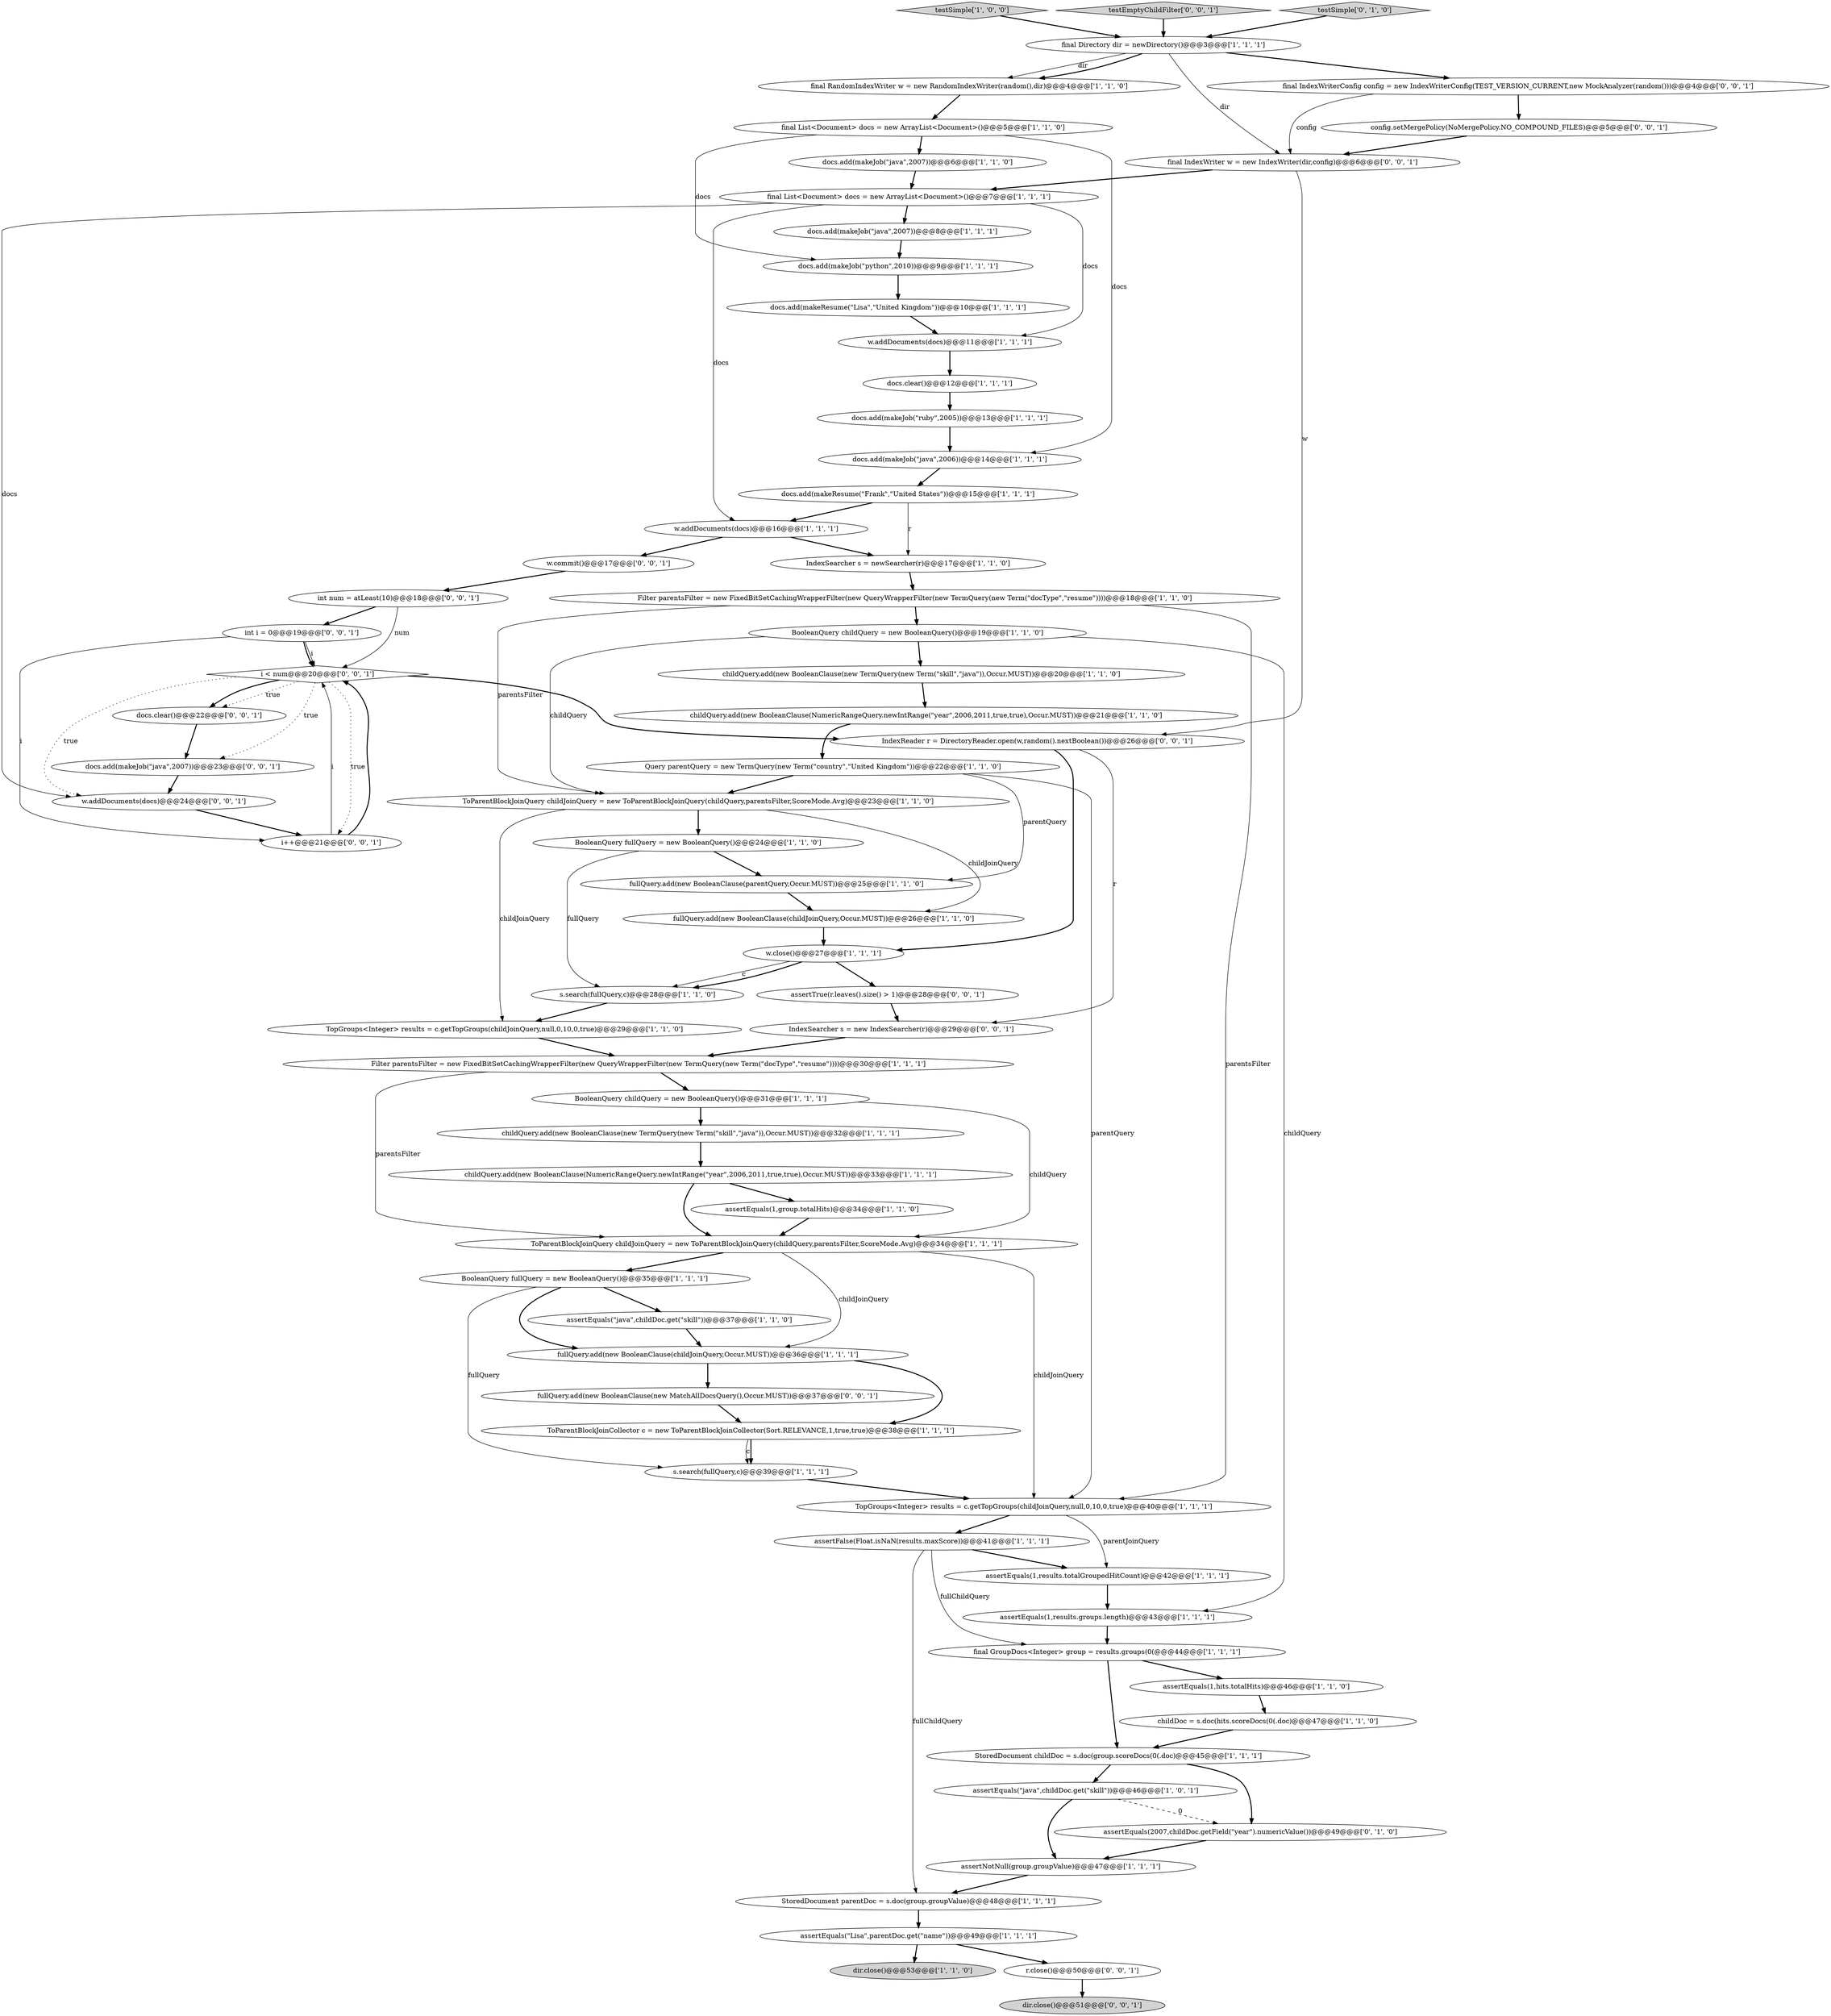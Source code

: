 digraph {
14 [style = filled, label = "final Directory dir = newDirectory()@@@3@@@['1', '1', '1']", fillcolor = white, shape = ellipse image = "AAA0AAABBB1BBB"];
19 [style = filled, label = "childDoc = s.doc(hits.scoreDocs(0(.doc)@@@47@@@['1', '1', '0']", fillcolor = white, shape = ellipse image = "AAA0AAABBB1BBB"];
36 [style = filled, label = "assertEquals(1,results.groups.length)@@@43@@@['1', '1', '1']", fillcolor = white, shape = ellipse image = "AAA0AAABBB1BBB"];
26 [style = filled, label = "TopGroups<Integer> results = c.getTopGroups(childJoinQuery,null,0,10,0,true)@@@29@@@['1', '1', '0']", fillcolor = white, shape = ellipse image = "AAA0AAABBB1BBB"];
5 [style = filled, label = "assertEquals(\"java\",childDoc.get(\"skill\"))@@@46@@@['1', '0', '1']", fillcolor = white, shape = ellipse image = "AAA0AAABBB1BBB"];
37 [style = filled, label = "Filter parentsFilter = new FixedBitSetCachingWrapperFilter(new QueryWrapperFilter(new TermQuery(new Term(\"docType\",\"resume\"))))@@@30@@@['1', '1', '1']", fillcolor = white, shape = ellipse image = "AAA0AAABBB1BBB"];
39 [style = filled, label = "docs.add(makeResume(\"Frank\",\"United States\"))@@@15@@@['1', '1', '1']", fillcolor = white, shape = ellipse image = "AAA0AAABBB1BBB"];
40 [style = filled, label = "BooleanQuery fullQuery = new BooleanQuery()@@@24@@@['1', '1', '0']", fillcolor = white, shape = ellipse image = "AAA0AAABBB1BBB"];
46 [style = filled, label = "final GroupDocs<Integer> group = results.groups(0(@@@44@@@['1', '1', '1']", fillcolor = white, shape = ellipse image = "AAA0AAABBB1BBB"];
8 [style = filled, label = "childQuery.add(new BooleanClause(new TermQuery(new Term(\"skill\",\"java\")),Occur.MUST))@@@20@@@['1', '1', '0']", fillcolor = white, shape = ellipse image = "AAA0AAABBB1BBB"];
61 [style = filled, label = "final IndexWriter w = new IndexWriter(dir,config)@@@6@@@['0', '0', '1']", fillcolor = white, shape = ellipse image = "AAA0AAABBB3BBB"];
67 [style = filled, label = "IndexReader r = DirectoryReader.open(w,random().nextBoolean())@@@26@@@['0', '0', '1']", fillcolor = white, shape = ellipse image = "AAA0AAABBB3BBB"];
34 [style = filled, label = "docs.add(makeJob(\"python\",2010))@@@9@@@['1', '1', '1']", fillcolor = white, shape = ellipse image = "AAA0AAABBB1BBB"];
59 [style = filled, label = "fullQuery.add(new BooleanClause(new MatchAllDocsQuery(),Occur.MUST))@@@37@@@['0', '0', '1']", fillcolor = white, shape = ellipse image = "AAA0AAABBB3BBB"];
69 [style = filled, label = "final IndexWriterConfig config = new IndexWriterConfig(TEST_VERSION_CURRENT,new MockAnalyzer(random()))@@@4@@@['0', '0', '1']", fillcolor = white, shape = ellipse image = "AAA0AAABBB3BBB"];
65 [style = filled, label = "docs.add(makeJob(\"java\",2007))@@@23@@@['0', '0', '1']", fillcolor = white, shape = ellipse image = "AAA0AAABBB3BBB"];
9 [style = filled, label = "ToParentBlockJoinQuery childJoinQuery = new ToParentBlockJoinQuery(childQuery,parentsFilter,ScoreMode.Avg)@@@23@@@['1', '1', '0']", fillcolor = white, shape = ellipse image = "AAA0AAABBB1BBB"];
51 [style = filled, label = "docs.add(makeResume(\"Lisa\",\"United Kingdom\"))@@@10@@@['1', '1', '1']", fillcolor = white, shape = ellipse image = "AAA0AAABBB1BBB"];
16 [style = filled, label = "fullQuery.add(new BooleanClause(childJoinQuery,Occur.MUST))@@@26@@@['1', '1', '0']", fillcolor = white, shape = ellipse image = "AAA0AAABBB1BBB"];
7 [style = filled, label = "w.addDocuments(docs)@@@16@@@['1', '1', '1']", fillcolor = white, shape = ellipse image = "AAA0AAABBB1BBB"];
11 [style = filled, label = "docs.clear()@@@12@@@['1', '1', '1']", fillcolor = white, shape = ellipse image = "AAA0AAABBB1BBB"];
48 [style = filled, label = "childQuery.add(new BooleanClause(NumericRangeQuery.newIntRange(\"year\",2006,2011,true,true),Occur.MUST))@@@21@@@['1', '1', '0']", fillcolor = white, shape = ellipse image = "AAA0AAABBB1BBB"];
42 [style = filled, label = "ToParentBlockJoinCollector c = new ToParentBlockJoinCollector(Sort.RELEVANCE,1,true,true)@@@38@@@['1', '1', '1']", fillcolor = white, shape = ellipse image = "AAA0AAABBB1BBB"];
44 [style = filled, label = "testSimple['1', '0', '0']", fillcolor = lightgray, shape = diamond image = "AAA0AAABBB1BBB"];
54 [style = filled, label = "IndexSearcher s = new IndexSearcher(r)@@@29@@@['0', '0', '1']", fillcolor = white, shape = ellipse image = "AAA0AAABBB3BBB"];
43 [style = filled, label = "s.search(fullQuery,c)@@@28@@@['1', '1', '0']", fillcolor = white, shape = ellipse image = "AAA0AAABBB1BBB"];
15 [style = filled, label = "BooleanQuery childQuery = new BooleanQuery()@@@19@@@['1', '1', '0']", fillcolor = white, shape = ellipse image = "AAA0AAABBB1BBB"];
58 [style = filled, label = "int num = atLeast(10)@@@18@@@['0', '0', '1']", fillcolor = white, shape = ellipse image = "AAA0AAABBB3BBB"];
63 [style = filled, label = "w.commit()@@@17@@@['0', '0', '1']", fillcolor = white, shape = ellipse image = "AAA0AAABBB3BBB"];
47 [style = filled, label = "dir.close()@@@53@@@['1', '1', '0']", fillcolor = lightgray, shape = ellipse image = "AAA0AAABBB1BBB"];
56 [style = filled, label = "testEmptyChildFilter['0', '0', '1']", fillcolor = lightgray, shape = diamond image = "AAA0AAABBB3BBB"];
62 [style = filled, label = "docs.clear()@@@22@@@['0', '0', '1']", fillcolor = white, shape = ellipse image = "AAA0AAABBB3BBB"];
20 [style = filled, label = "ToParentBlockJoinQuery childJoinQuery = new ToParentBlockJoinQuery(childQuery,parentsFilter,ScoreMode.Avg)@@@34@@@['1', '1', '1']", fillcolor = white, shape = ellipse image = "AAA0AAABBB1BBB"];
57 [style = filled, label = "w.addDocuments(docs)@@@24@@@['0', '0', '1']", fillcolor = white, shape = ellipse image = "AAA0AAABBB3BBB"];
38 [style = filled, label = "StoredDocument childDoc = s.doc(group.scoreDocs(0(.doc)@@@45@@@['1', '1', '1']", fillcolor = white, shape = ellipse image = "AAA0AAABBB1BBB"];
68 [style = filled, label = "r.close()@@@50@@@['0', '0', '1']", fillcolor = white, shape = ellipse image = "AAA0AAABBB3BBB"];
31 [style = filled, label = "assertEquals(\"Lisa\",parentDoc.get(\"name\"))@@@49@@@['1', '1', '1']", fillcolor = white, shape = ellipse image = "AAA0AAABBB1BBB"];
28 [style = filled, label = "Query parentQuery = new TermQuery(new Term(\"country\",\"United Kingdom\"))@@@22@@@['1', '1', '0']", fillcolor = white, shape = ellipse image = "AAA0AAABBB1BBB"];
13 [style = filled, label = "fullQuery.add(new BooleanClause(childJoinQuery,Occur.MUST))@@@36@@@['1', '1', '1']", fillcolor = white, shape = ellipse image = "AAA0AAABBB1BBB"];
21 [style = filled, label = "Filter parentsFilter = new FixedBitSetCachingWrapperFilter(new QueryWrapperFilter(new TermQuery(new Term(\"docType\",\"resume\"))))@@@18@@@['1', '1', '0']", fillcolor = white, shape = ellipse image = "AAA0AAABBB1BBB"];
30 [style = filled, label = "s.search(fullQuery,c)@@@39@@@['1', '1', '1']", fillcolor = white, shape = ellipse image = "AAA0AAABBB1BBB"];
52 [style = filled, label = "assertEquals(2007,childDoc.getField(\"year\").numericValue())@@@49@@@['0', '1', '0']", fillcolor = white, shape = ellipse image = "AAA1AAABBB2BBB"];
50 [style = filled, label = "TopGroups<Integer> results = c.getTopGroups(childJoinQuery,null,0,10,0,true)@@@40@@@['1', '1', '1']", fillcolor = white, shape = ellipse image = "AAA0AAABBB1BBB"];
64 [style = filled, label = "config.setMergePolicy(NoMergePolicy.NO_COMPOUND_FILES)@@@5@@@['0', '0', '1']", fillcolor = white, shape = ellipse image = "AAA0AAABBB3BBB"];
17 [style = filled, label = "assertEquals(1,hits.totalHits)@@@46@@@['1', '1', '0']", fillcolor = white, shape = ellipse image = "AAA0AAABBB1BBB"];
29 [style = filled, label = "assertNotNull(group.groupValue)@@@47@@@['1', '1', '1']", fillcolor = white, shape = ellipse image = "AAA0AAABBB1BBB"];
3 [style = filled, label = "StoredDocument parentDoc = s.doc(group.groupValue)@@@48@@@['1', '1', '1']", fillcolor = white, shape = ellipse image = "AAA0AAABBB1BBB"];
10 [style = filled, label = "docs.add(makeJob(\"java\",2007))@@@6@@@['1', '1', '0']", fillcolor = white, shape = ellipse image = "AAA0AAABBB1BBB"];
12 [style = filled, label = "assertEquals(1,group.totalHits)@@@34@@@['1', '1', '0']", fillcolor = white, shape = ellipse image = "AAA0AAABBB1BBB"];
71 [style = filled, label = "i < num@@@20@@@['0', '0', '1']", fillcolor = white, shape = diamond image = "AAA0AAABBB3BBB"];
6 [style = filled, label = "docs.add(makeJob(\"ruby\",2005))@@@13@@@['1', '1', '1']", fillcolor = white, shape = ellipse image = "AAA0AAABBB1BBB"];
24 [style = filled, label = "w.close()@@@27@@@['1', '1', '1']", fillcolor = white, shape = ellipse image = "AAA0AAABBB1BBB"];
2 [style = filled, label = "w.addDocuments(docs)@@@11@@@['1', '1', '1']", fillcolor = white, shape = ellipse image = "AAA0AAABBB1BBB"];
4 [style = filled, label = "IndexSearcher s = newSearcher(r)@@@17@@@['1', '1', '0']", fillcolor = white, shape = ellipse image = "AAA0AAABBB1BBB"];
22 [style = filled, label = "fullQuery.add(new BooleanClause(parentQuery,Occur.MUST))@@@25@@@['1', '1', '0']", fillcolor = white, shape = ellipse image = "AAA0AAABBB1BBB"];
33 [style = filled, label = "assertFalse(Float.isNaN(results.maxScore))@@@41@@@['1', '1', '1']", fillcolor = white, shape = ellipse image = "AAA0AAABBB1BBB"];
35 [style = filled, label = "childQuery.add(new BooleanClause(NumericRangeQuery.newIntRange(\"year\",2006,2011,true,true),Occur.MUST))@@@33@@@['1', '1', '1']", fillcolor = white, shape = ellipse image = "AAA0AAABBB1BBB"];
45 [style = filled, label = "final RandomIndexWriter w = new RandomIndexWriter(random(),dir)@@@4@@@['1', '1', '0']", fillcolor = white, shape = ellipse image = "AAA0AAABBB1BBB"];
66 [style = filled, label = "assertTrue(r.leaves().size() > 1)@@@28@@@['0', '0', '1']", fillcolor = white, shape = ellipse image = "AAA0AAABBB3BBB"];
53 [style = filled, label = "testSimple['0', '1', '0']", fillcolor = lightgray, shape = diamond image = "AAA0AAABBB2BBB"];
27 [style = filled, label = "assertEquals(1,results.totalGroupedHitCount)@@@42@@@['1', '1', '1']", fillcolor = white, shape = ellipse image = "AAA0AAABBB1BBB"];
49 [style = filled, label = "childQuery.add(new BooleanClause(new TermQuery(new Term(\"skill\",\"java\")),Occur.MUST))@@@32@@@['1', '1', '1']", fillcolor = white, shape = ellipse image = "AAA0AAABBB1BBB"];
32 [style = filled, label = "docs.add(makeJob(\"java\",2007))@@@8@@@['1', '1', '1']", fillcolor = white, shape = ellipse image = "AAA0AAABBB1BBB"];
25 [style = filled, label = "BooleanQuery fullQuery = new BooleanQuery()@@@35@@@['1', '1', '1']", fillcolor = white, shape = ellipse image = "AAA0AAABBB1BBB"];
0 [style = filled, label = "final List<Document> docs = new ArrayList<Document>()@@@5@@@['1', '1', '0']", fillcolor = white, shape = ellipse image = "AAA0AAABBB1BBB"];
60 [style = filled, label = "dir.close()@@@51@@@['0', '0', '1']", fillcolor = lightgray, shape = ellipse image = "AAA0AAABBB3BBB"];
1 [style = filled, label = "BooleanQuery childQuery = new BooleanQuery()@@@31@@@['1', '1', '1']", fillcolor = white, shape = ellipse image = "AAA0AAABBB1BBB"];
70 [style = filled, label = "i++@@@21@@@['0', '0', '1']", fillcolor = white, shape = ellipse image = "AAA0AAABBB3BBB"];
41 [style = filled, label = "assertEquals(\"java\",childDoc.get(\"skill\"))@@@37@@@['1', '1', '0']", fillcolor = white, shape = ellipse image = "AAA0AAABBB1BBB"];
23 [style = filled, label = "final List<Document> docs = new ArrayList<Document>()@@@7@@@['1', '1', '1']", fillcolor = white, shape = ellipse image = "AAA0AAABBB1BBB"];
55 [style = filled, label = "int i = 0@@@19@@@['0', '0', '1']", fillcolor = white, shape = ellipse image = "AAA0AAABBB3BBB"];
18 [style = filled, label = "docs.add(makeJob(\"java\",2006))@@@14@@@['1', '1', '1']", fillcolor = white, shape = ellipse image = "AAA0AAABBB1BBB"];
13->42 [style = bold, label=""];
58->55 [style = bold, label=""];
23->32 [style = bold, label=""];
1->20 [style = solid, label="childQuery"];
10->23 [style = bold, label=""];
8->48 [style = bold, label=""];
71->67 [style = bold, label=""];
68->60 [style = bold, label=""];
39->4 [style = solid, label="r"];
70->71 [style = bold, label=""];
19->38 [style = bold, label=""];
41->13 [style = bold, label=""];
45->0 [style = bold, label=""];
71->70 [style = dotted, label="true"];
55->71 [style = bold, label=""];
20->25 [style = bold, label=""];
61->23 [style = bold, label=""];
71->57 [style = dotted, label="true"];
46->38 [style = bold, label=""];
40->43 [style = solid, label="fullQuery"];
36->46 [style = bold, label=""];
65->57 [style = bold, label=""];
25->13 [style = bold, label=""];
59->42 [style = bold, label=""];
67->24 [style = bold, label=""];
5->29 [style = bold, label=""];
38->52 [style = bold, label=""];
66->54 [style = bold, label=""];
25->41 [style = bold, label=""];
4->21 [style = bold, label=""];
15->8 [style = bold, label=""];
14->45 [style = solid, label="dir"];
14->61 [style = solid, label="dir"];
62->65 [style = bold, label=""];
33->27 [style = bold, label=""];
1->49 [style = bold, label=""];
55->71 [style = solid, label="i"];
38->5 [style = bold, label=""];
9->40 [style = bold, label=""];
15->9 [style = solid, label="childQuery"];
14->45 [style = bold, label=""];
34->51 [style = bold, label=""];
50->33 [style = bold, label=""];
11->6 [style = bold, label=""];
69->61 [style = solid, label="config"];
49->35 [style = bold, label=""];
52->29 [style = bold, label=""];
31->68 [style = bold, label=""];
5->52 [style = dashed, label="0"];
33->3 [style = solid, label="fullChildQuery"];
12->20 [style = bold, label=""];
32->34 [style = bold, label=""];
51->2 [style = bold, label=""];
30->50 [style = bold, label=""];
71->62 [style = bold, label=""];
25->30 [style = solid, label="fullQuery"];
23->7 [style = solid, label="docs"];
28->9 [style = bold, label=""];
35->20 [style = bold, label=""];
69->64 [style = bold, label=""];
6->18 [style = bold, label=""];
58->71 [style = solid, label="num"];
61->67 [style = solid, label="w"];
23->57 [style = solid, label="docs"];
29->3 [style = bold, label=""];
33->46 [style = solid, label="fullChildQuery"];
13->59 [style = bold, label=""];
21->15 [style = bold, label=""];
23->2 [style = solid, label="docs"];
20->13 [style = solid, label="childJoinQuery"];
17->19 [style = bold, label=""];
18->39 [style = bold, label=""];
24->43 [style = solid, label="c"];
31->47 [style = bold, label=""];
22->16 [style = bold, label=""];
20->50 [style = solid, label="childJoinQuery"];
57->70 [style = bold, label=""];
21->9 [style = solid, label="parentsFilter"];
9->26 [style = solid, label="childJoinQuery"];
28->50 [style = solid, label="parentQuery"];
54->37 [style = bold, label=""];
3->31 [style = bold, label=""];
56->14 [style = bold, label=""];
42->30 [style = solid, label="c"];
37->1 [style = bold, label=""];
0->18 [style = solid, label="docs"];
15->36 [style = solid, label="childQuery"];
63->58 [style = bold, label=""];
21->50 [style = solid, label="parentsFilter"];
28->22 [style = solid, label="parentQuery"];
16->24 [style = bold, label=""];
53->14 [style = bold, label=""];
71->62 [style = dotted, label="true"];
7->63 [style = bold, label=""];
0->34 [style = solid, label="docs"];
2->11 [style = bold, label=""];
40->22 [style = bold, label=""];
24->66 [style = bold, label=""];
14->69 [style = bold, label=""];
64->61 [style = bold, label=""];
9->16 [style = solid, label="childJoinQuery"];
37->20 [style = solid, label="parentsFilter"];
0->10 [style = bold, label=""];
39->7 [style = bold, label=""];
27->36 [style = bold, label=""];
67->54 [style = solid, label="r"];
48->28 [style = bold, label=""];
7->4 [style = bold, label=""];
46->17 [style = bold, label=""];
50->27 [style = solid, label="parentJoinQuery"];
24->43 [style = bold, label=""];
43->26 [style = bold, label=""];
35->12 [style = bold, label=""];
44->14 [style = bold, label=""];
70->71 [style = solid, label="i"];
26->37 [style = bold, label=""];
55->70 [style = solid, label="i"];
71->65 [style = dotted, label="true"];
42->30 [style = bold, label=""];
}
